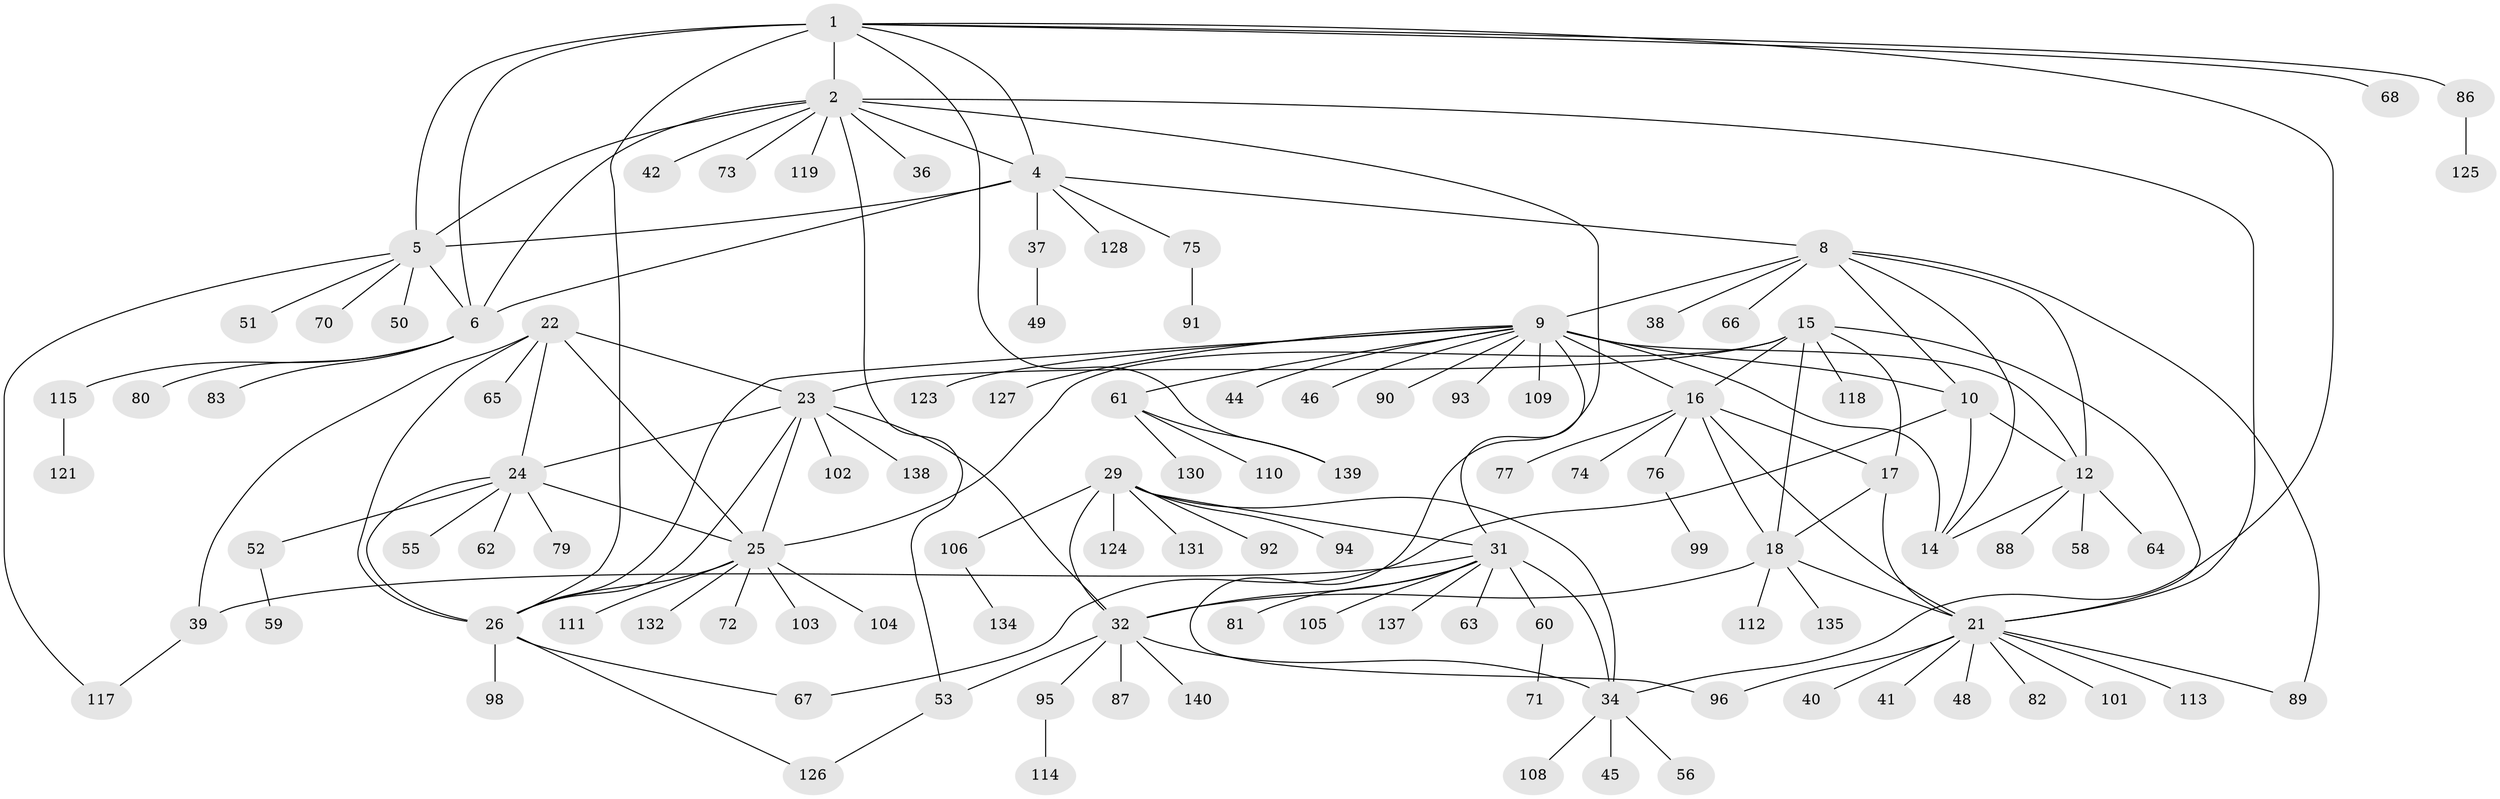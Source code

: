 // original degree distribution, {9: 0.05, 11: 0.02857142857142857, 8: 0.04285714285714286, 10: 0.06428571428571428, 14: 0.007142857142857143, 6: 0.02857142857142857, 7: 0.02142857142857143, 16: 0.007142857142857143, 1: 0.5714285714285714, 2: 0.12857142857142856, 4: 0.007142857142857143, 3: 0.03571428571428571, 5: 0.007142857142857143}
// Generated by graph-tools (version 1.1) at 2025/11/02/27/25 16:11:33]
// undirected, 112 vertices, 153 edges
graph export_dot {
graph [start="1"]
  node [color=gray90,style=filled];
  1 [super="+7"];
  2 [super="+3"];
  4;
  5 [super="+57"];
  6 [super="+100"];
  8 [super="+13"];
  9 [super="+11"];
  10 [super="+54"];
  12 [super="+78"];
  14;
  15 [super="+116"];
  16 [super="+20"];
  17;
  18 [super="+19"];
  21 [super="+129"];
  22 [super="+107"];
  23 [super="+69"];
  24 [super="+85"];
  25 [super="+28"];
  26 [super="+27"];
  29 [super="+30"];
  31 [super="+33"];
  32 [super="+47"];
  34 [super="+35"];
  36;
  37;
  38;
  39 [super="+43"];
  40 [super="+84"];
  41;
  42;
  44;
  45;
  46;
  48;
  49;
  50;
  51;
  52;
  53;
  55;
  56;
  58;
  59;
  60;
  61 [super="+122"];
  62;
  63;
  64;
  65;
  66;
  67;
  68;
  70;
  71;
  72;
  73 [super="+97"];
  74;
  75;
  76;
  77 [super="+133"];
  79;
  80;
  81;
  82;
  83;
  86;
  87;
  88;
  89;
  90;
  91;
  92;
  93;
  94;
  95 [super="+136"];
  96;
  98;
  99;
  101;
  102;
  103;
  104;
  105;
  106 [super="+120"];
  108;
  109;
  110;
  111;
  112;
  113;
  114;
  115;
  117;
  118;
  119;
  121;
  123;
  124;
  125;
  126;
  127;
  128;
  130;
  131;
  132;
  134;
  135;
  137;
  138;
  139;
  140;
  1 -- 2 [weight=4];
  1 -- 4 [weight=2];
  1 -- 5 [weight=2];
  1 -- 6 [weight=2];
  1 -- 86;
  1 -- 139;
  1 -- 34;
  1 -- 68;
  1 -- 26;
  2 -- 4 [weight=2];
  2 -- 5 [weight=2];
  2 -- 6 [weight=2];
  2 -- 21;
  2 -- 42;
  2 -- 53;
  2 -- 96;
  2 -- 119;
  2 -- 36;
  2 -- 73;
  4 -- 5;
  4 -- 6;
  4 -- 37;
  4 -- 75;
  4 -- 128;
  4 -- 8;
  5 -- 6;
  5 -- 50;
  5 -- 51;
  5 -- 70;
  5 -- 117;
  6 -- 80;
  6 -- 83;
  6 -- 115;
  8 -- 9 [weight=4];
  8 -- 10 [weight=2];
  8 -- 12 [weight=2];
  8 -- 14 [weight=2];
  8 -- 66;
  8 -- 89;
  8 -- 38;
  9 -- 10 [weight=2];
  9 -- 12 [weight=2];
  9 -- 14 [weight=2];
  9 -- 16;
  9 -- 46;
  9 -- 61;
  9 -- 90;
  9 -- 93;
  9 -- 123;
  9 -- 109;
  9 -- 44;
  9 -- 127;
  9 -- 26;
  9 -- 31;
  10 -- 12;
  10 -- 14;
  10 -- 67;
  12 -- 14;
  12 -- 58;
  12 -- 64;
  12 -- 88;
  15 -- 16 [weight=2];
  15 -- 17;
  15 -- 18 [weight=2];
  15 -- 21;
  15 -- 25;
  15 -- 23;
  15 -- 118;
  16 -- 17 [weight=2];
  16 -- 18 [weight=4];
  16 -- 21 [weight=2];
  16 -- 74;
  16 -- 76;
  16 -- 77;
  17 -- 18 [weight=2];
  17 -- 21;
  18 -- 21 [weight=2];
  18 -- 32;
  18 -- 135;
  18 -- 112;
  21 -- 40;
  21 -- 41;
  21 -- 48;
  21 -- 82;
  21 -- 89;
  21 -- 96;
  21 -- 101;
  21 -- 113;
  22 -- 23;
  22 -- 24;
  22 -- 25 [weight=2];
  22 -- 26 [weight=2];
  22 -- 39;
  22 -- 65;
  23 -- 24;
  23 -- 25 [weight=2];
  23 -- 26 [weight=2];
  23 -- 32;
  23 -- 138;
  23 -- 102;
  24 -- 25 [weight=2];
  24 -- 26 [weight=2];
  24 -- 52;
  24 -- 55;
  24 -- 62;
  24 -- 79;
  25 -- 26 [weight=4];
  25 -- 72;
  25 -- 132;
  25 -- 103;
  25 -- 104;
  25 -- 111;
  26 -- 98;
  26 -- 67;
  26 -- 126;
  29 -- 31 [weight=4];
  29 -- 32 [weight=2];
  29 -- 34 [weight=4];
  29 -- 94;
  29 -- 106;
  29 -- 124;
  29 -- 131;
  29 -- 92;
  31 -- 32 [weight=2];
  31 -- 34 [weight=4];
  31 -- 60;
  31 -- 63;
  31 -- 81;
  31 -- 137;
  31 -- 39 [weight=2];
  31 -- 105;
  32 -- 34 [weight=2];
  32 -- 53;
  32 -- 87;
  32 -- 140;
  32 -- 95;
  34 -- 45;
  34 -- 56;
  34 -- 108;
  37 -- 49;
  39 -- 117;
  52 -- 59;
  53 -- 126;
  60 -- 71;
  61 -- 110;
  61 -- 130;
  61 -- 139;
  75 -- 91;
  76 -- 99;
  86 -- 125;
  95 -- 114;
  106 -- 134;
  115 -- 121;
}
